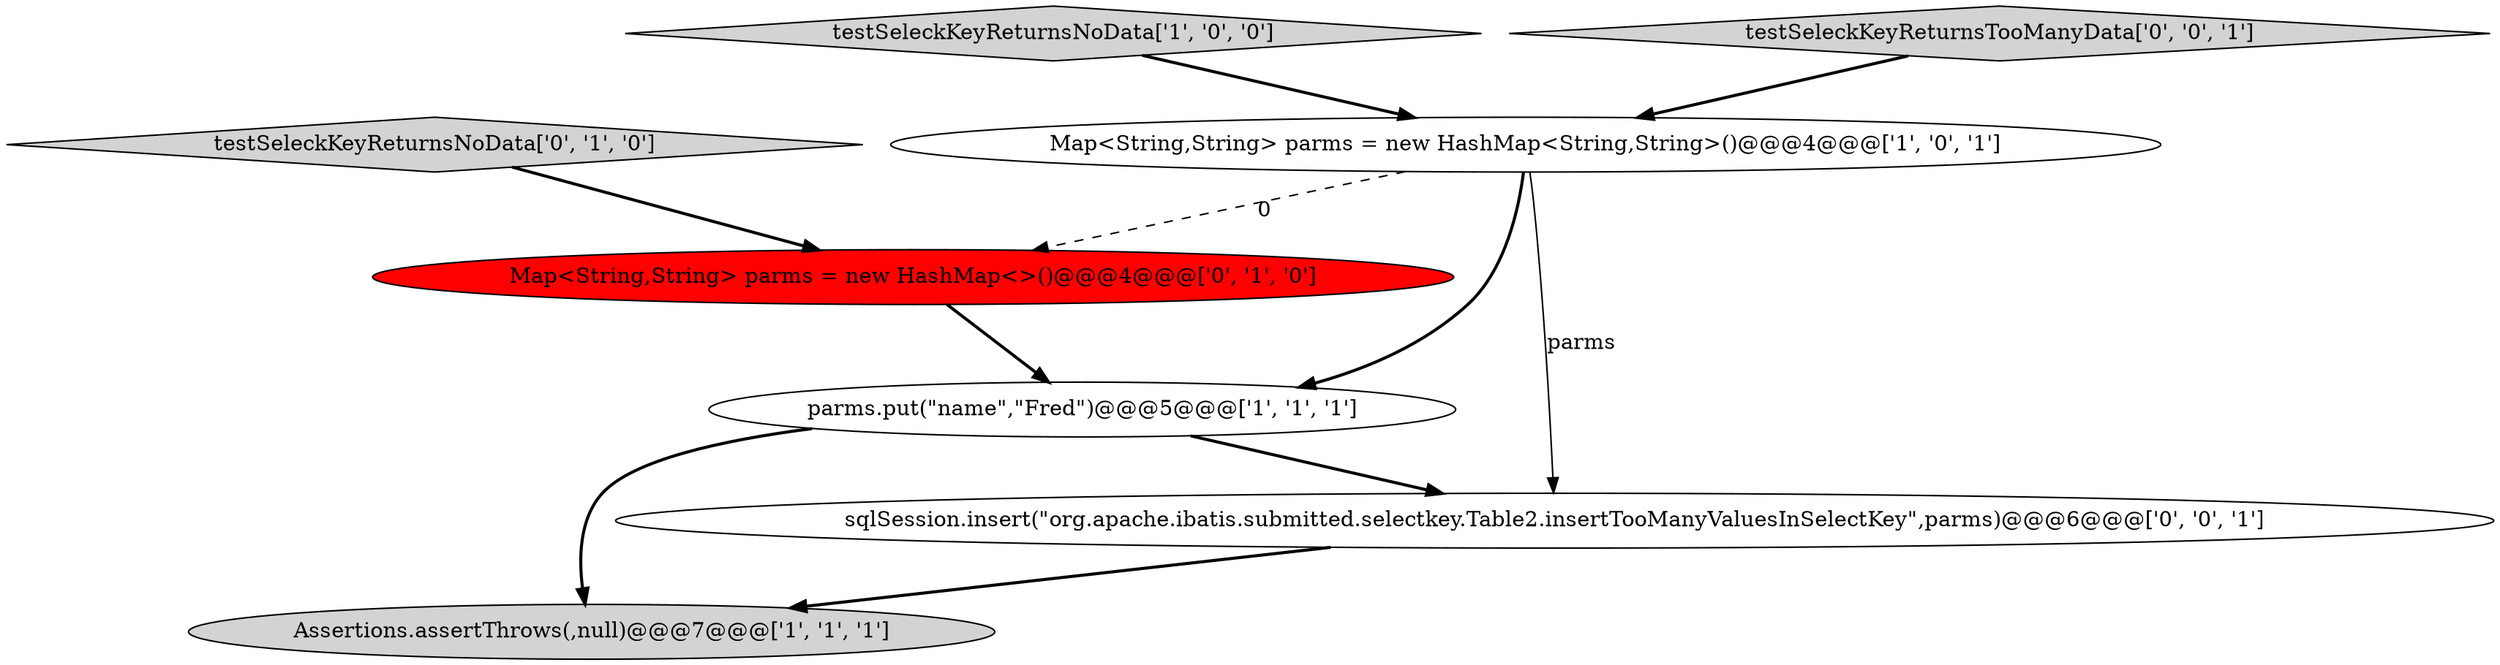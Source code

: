 digraph {
0 [style = filled, label = "parms.put(\"name\",\"Fred\")@@@5@@@['1', '1', '1']", fillcolor = white, shape = ellipse image = "AAA0AAABBB1BBB"];
3 [style = filled, label = "testSeleckKeyReturnsNoData['1', '0', '0']", fillcolor = lightgray, shape = diamond image = "AAA0AAABBB1BBB"];
7 [style = filled, label = "sqlSession.insert(\"org.apache.ibatis.submitted.selectkey.Table2.insertTooManyValuesInSelectKey\",parms)@@@6@@@['0', '0', '1']", fillcolor = white, shape = ellipse image = "AAA0AAABBB3BBB"];
4 [style = filled, label = "Map<String,String> parms = new HashMap<>()@@@4@@@['0', '1', '0']", fillcolor = red, shape = ellipse image = "AAA1AAABBB2BBB"];
2 [style = filled, label = "Map<String,String> parms = new HashMap<String,String>()@@@4@@@['1', '0', '1']", fillcolor = white, shape = ellipse image = "AAA0AAABBB1BBB"];
5 [style = filled, label = "testSeleckKeyReturnsNoData['0', '1', '0']", fillcolor = lightgray, shape = diamond image = "AAA0AAABBB2BBB"];
6 [style = filled, label = "testSeleckKeyReturnsTooManyData['0', '0', '1']", fillcolor = lightgray, shape = diamond image = "AAA0AAABBB3BBB"];
1 [style = filled, label = "Assertions.assertThrows(,null)@@@7@@@['1', '1', '1']", fillcolor = lightgray, shape = ellipse image = "AAA0AAABBB1BBB"];
2->0 [style = bold, label=""];
7->1 [style = bold, label=""];
3->2 [style = bold, label=""];
0->1 [style = bold, label=""];
2->7 [style = solid, label="parms"];
5->4 [style = bold, label=""];
4->0 [style = bold, label=""];
2->4 [style = dashed, label="0"];
0->7 [style = bold, label=""];
6->2 [style = bold, label=""];
}
